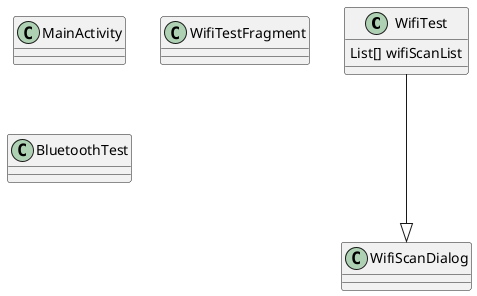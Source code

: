 @startuml
'https://plantuml.com/class-diagram

'abstract class AbstractList
'abstract AbstractCollection
'interface List
'interface Collection
'
'List <|-- AbstractList
'Collection <|-- AbstractCollection
'
'Collection <|- List
'AbstractCollection <|- AbstractList
'AbstractList <|-- ArrayList
'
'class ArrayList {
'Object[] elementData
'size()
'}
'
'enum TimeUnit {
'DAYS
'HOURS
'MINUTES
'}

WifiTest ---|> WifiScanDialog

class MainActivity {

}

class WifiTest {
    List[] wifiScanList
}

class WifiTestFragment {

}

class WifiScanDialog {

}

class BluetoothTest {

}

@enduml